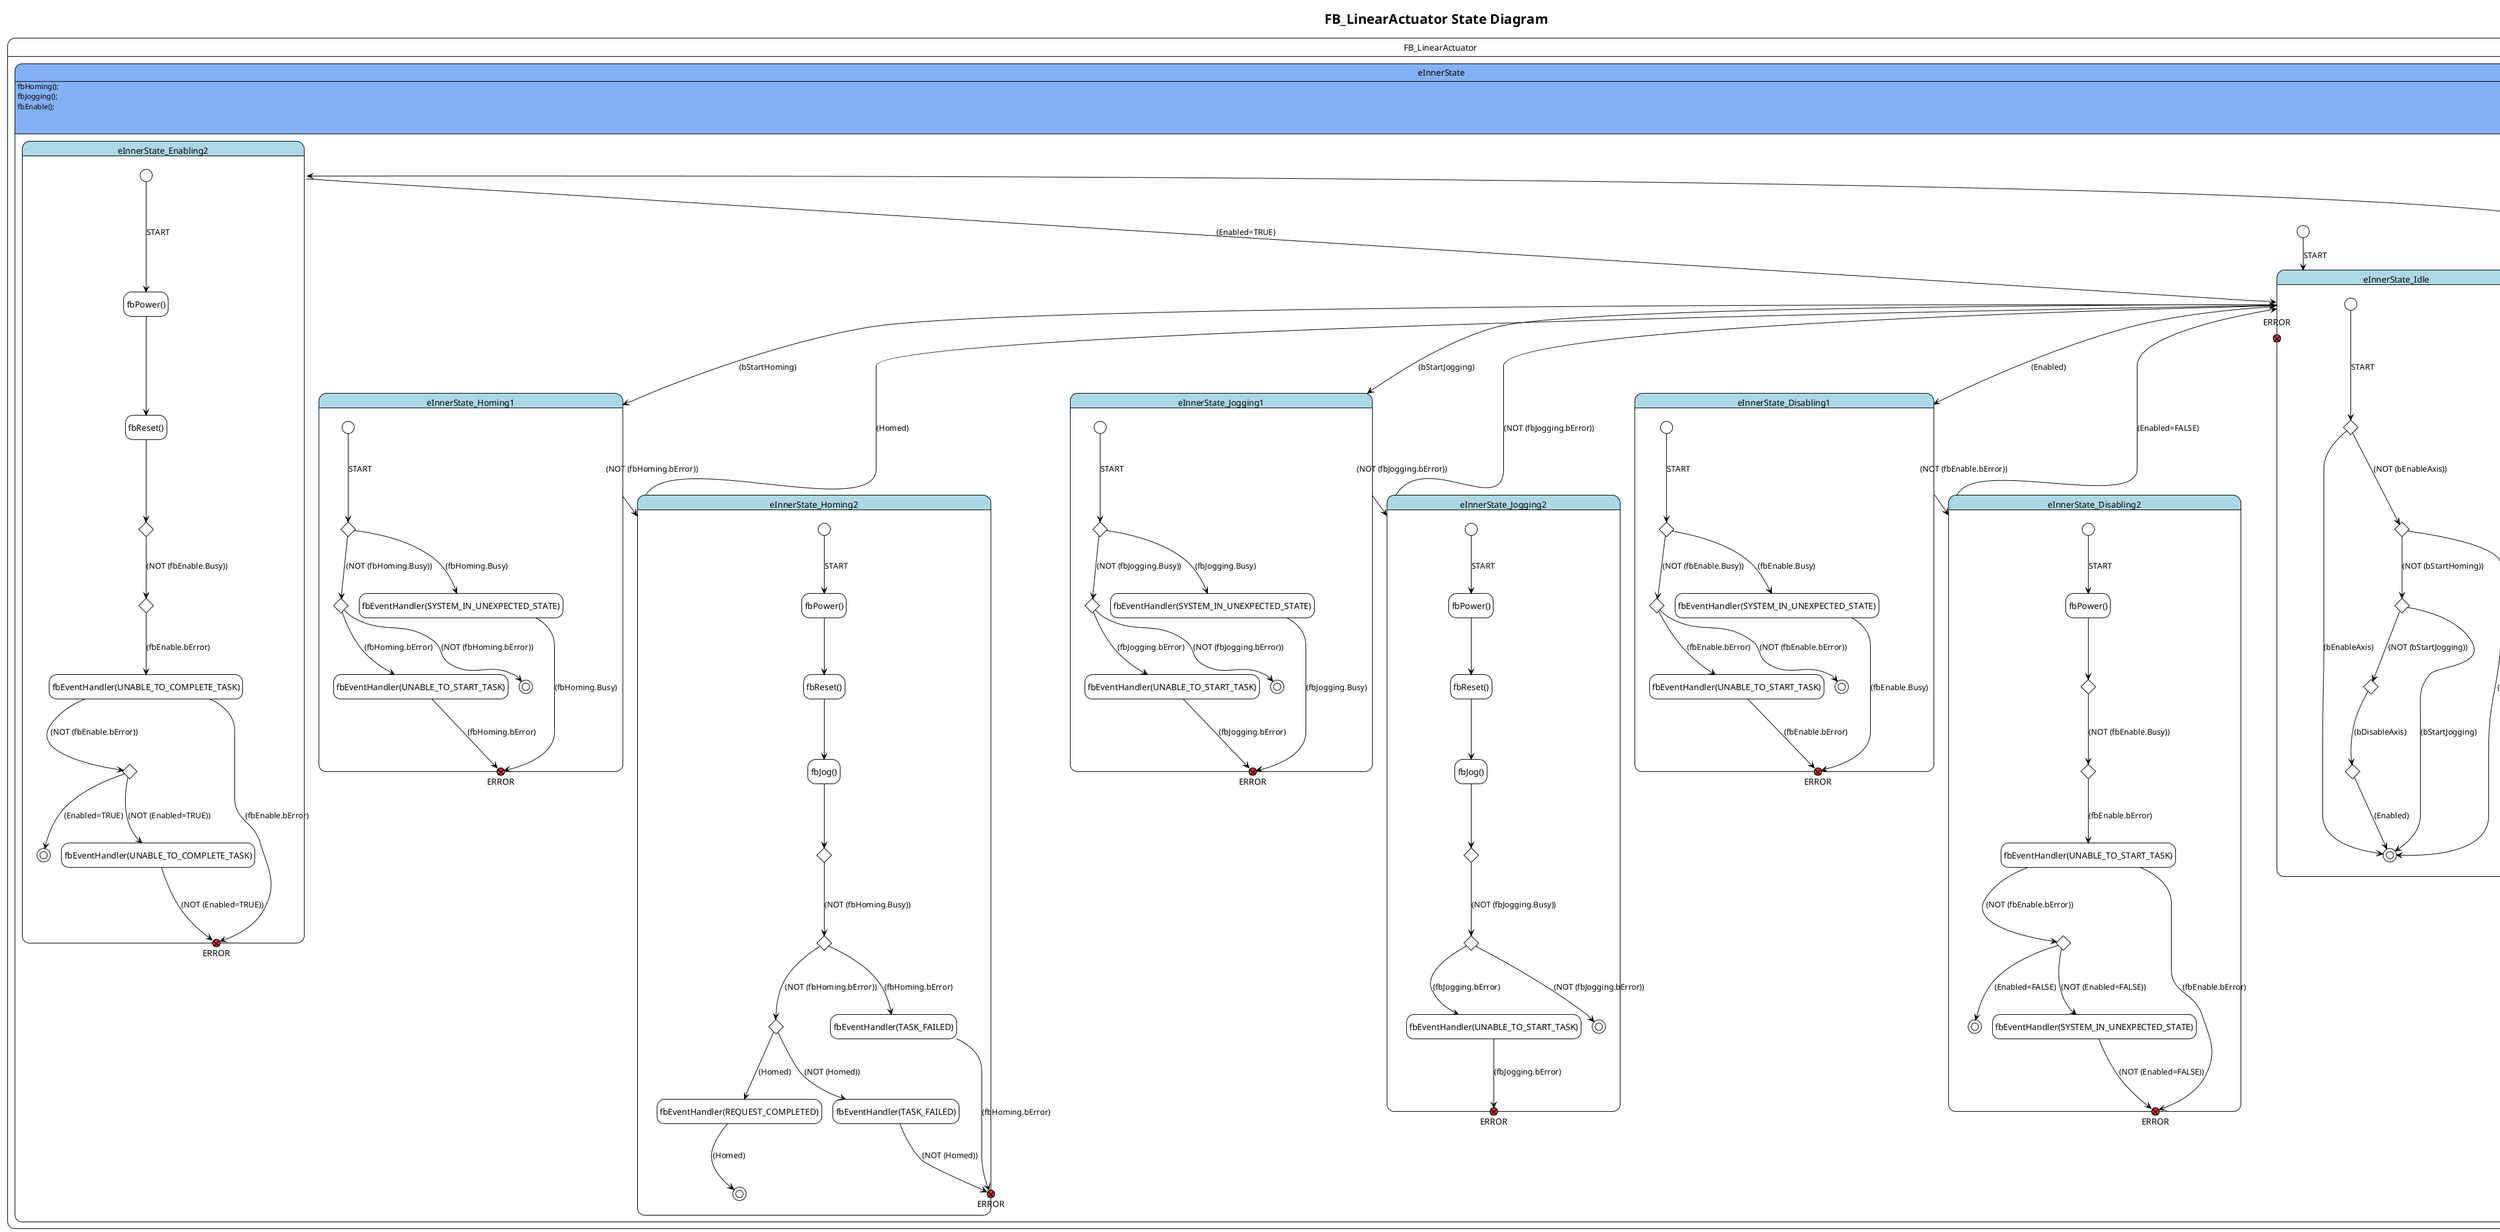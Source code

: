 @startuml State Diagram

!theme plain
'skin rose
'left to right direction
hide empty description
'!theme reddress-lightgreen
title FB_LinearActuator State Diagram



state FB_LinearActuator{

state eInnerState #84b1f5 {
	[*] --> eInnerState_Idle : START
	state eInnerState_Idle #lightblue {
state "ERROR" as eInnerState_Idle_ERROR <<exitPoint>> #ff3333
	state eInnerState_Idle_Node_0 <<choice>>
	[*] ---> eInnerState_Idle_Node_0 : START
	eInnerState_Idle_Node_0 ---> [*] : (bEnableAxis)
	state eInnerState_Idle_Node_1 <<choice>>
	eInnerState_Idle_Node_1 ---> [*] : (bStartHoming)
	state eInnerState_Idle_Node_2 <<choice>>
	eInnerState_Idle_Node_2 ---> [*] : (bStartJogging)
	state eInnerState_Idle_Node_3 <<choice>>
		state eInnerState_Idle_Node_4 <<choice>>
	eInnerState_Idle_Node_4 ---> [*] : (Enabled)
	}
	state eInnerState_Enabling1 #lightblue {
state "ERROR" as eInnerState_Enabling1_ERROR <<exitPoint>> #ff3333
	state eInnerState_Enabling1_Node_0 <<choice>>
	[*] ---> eInnerState_Enabling1_Node_0 : START
	state "fbEventHandler(SYSTEM_IN_UNEXPECTED_STATE)" as eInnerState_Enabling1_Node_1 
		state eInnerState_Enabling1_Node_2 <<choice>>
		state "fbEventHandler(UNABLE_TO_START_TASK)" as eInnerState_Enabling1_Node_3 
	eInnerState_Enabling1_Node_2 ---> [*] : (NOT (fbEnable.bError))
	}
	state eInnerState_Enabling2 #lightblue {
state "ERROR" as eInnerState_Enabling2_ERROR <<exitPoint>> #ff3333
	state "fbPower()" as eInnerState_Enabling2_Node_0 
	[*] ---> eInnerState_Enabling2_Node_0 : START
	state "fbReset()" as eInnerState_Enabling2_Node_1 
		state eInnerState_Enabling2_Node_2 <<choice>>
			state eInnerState_Enabling2_Node_3 <<choice>>
			state "fbEventHandler(UNABLE_TO_COMPLETE_TASK)" as eInnerState_Enabling2_Node_4 
			state eInnerState_Enabling2_Node_5 <<choice>>
	eInnerState_Enabling2_Node_5 ---> [*] : (Enabled=TRUE)
			state "fbEventHandler(UNABLE_TO_COMPLETE_TASK)" as eInnerState_Enabling2_Node_6 
	}
	state eInnerState_Homing1 #lightblue {
state "ERROR" as eInnerState_Homing1_ERROR <<exitPoint>> #ff3333
	state eInnerState_Homing1_Node_0 <<choice>>
	[*] ---> eInnerState_Homing1_Node_0 : START
	state "fbEventHandler(SYSTEM_IN_UNEXPECTED_STATE)" as eInnerState_Homing1_Node_1 
		state eInnerState_Homing1_Node_2 <<choice>>
		state "fbEventHandler(UNABLE_TO_START_TASK)" as eInnerState_Homing1_Node_3 
	eInnerState_Homing1_Node_2 ---> [*] : (NOT (fbHoming.bError))
	}
	state eInnerState_Homing2 #lightblue {
state "ERROR" as eInnerState_Homing2_ERROR <<exitPoint>> #ff3333
	state "fbPower()" as eInnerState_Homing2_Node_0 
	[*] ---> eInnerState_Homing2_Node_0 : START
	state "fbReset()" as eInnerState_Homing2_Node_1 
	state "fbJog()" as eInnerState_Homing2_Node_2 
		state eInnerState_Homing2_Node_3 <<choice>>
			state eInnerState_Homing2_Node_4 <<choice>>
			state "fbEventHandler(TASK_FAILED)" as eInnerState_Homing2_Node_5 
				state eInnerState_Homing2_Node_6 <<choice>>
				state "fbEventHandler(REQUEST_COMPLETED)" as eInnerState_Homing2_Node_7 
	eInnerState_Homing2_Node_7 ---> [*] : (Homed)
				state "fbEventHandler(TASK_FAILED)" as eInnerState_Homing2_Node_8 
	}
	state eInnerState_Jogging1 #lightblue {
state "ERROR" as eInnerState_Jogging1_ERROR <<exitPoint>> #ff3333
	state eInnerState_Jogging1_Node_0 <<choice>>
	[*] ---> eInnerState_Jogging1_Node_0 : START
	state "fbEventHandler(SYSTEM_IN_UNEXPECTED_STATE)" as eInnerState_Jogging1_Node_1 
		state eInnerState_Jogging1_Node_2 <<choice>>
		state "fbEventHandler(UNABLE_TO_START_TASK)" as eInnerState_Jogging1_Node_3 
	eInnerState_Jogging1_Node_2 ---> [*] : (NOT (fbJogging.bError))
	}
	state eInnerState_Jogging2 #lightblue {
state "ERROR" as eInnerState_Jogging2_ERROR <<exitPoint>> #ff3333
	state "fbPower()" as eInnerState_Jogging2_Node_0 
	[*] ---> eInnerState_Jogging2_Node_0 : START
	state "fbReset()" as eInnerState_Jogging2_Node_1 
	state "fbJog()" as eInnerState_Jogging2_Node_2 
		state eInnerState_Jogging2_Node_3 <<choice>>
			state eInnerState_Jogging2_Node_4 <<choice>>
			state "fbEventHandler(UNABLE_TO_START_TASK)" as eInnerState_Jogging2_Node_5 
	eInnerState_Jogging2_Node_4 ---> [*] : (NOT (fbJogging.bError))
	}
	state eInnerState_MovingAbs #lightblue {
state "ERROR" as eInnerState_MovingAbs_ERROR <<exitPoint>> #ff3333
	}
	state eInnerState_Disabling1 #lightblue {
state "ERROR" as eInnerState_Disabling1_ERROR <<exitPoint>> #ff3333
	state eInnerState_Disabling1_Node_0 <<choice>>
	[*] ---> eInnerState_Disabling1_Node_0 : START
	state "fbEventHandler(SYSTEM_IN_UNEXPECTED_STATE)" as eInnerState_Disabling1_Node_1 
		state eInnerState_Disabling1_Node_2 <<choice>>
		state "fbEventHandler(UNABLE_TO_START_TASK)" as eInnerState_Disabling1_Node_3 
	eInnerState_Disabling1_Node_2 ---> [*] : (NOT (fbEnable.bError))
	}
	state eInnerState_Disabling2 #lightblue {
state "ERROR" as eInnerState_Disabling2_ERROR <<exitPoint>> #ff3333
	state "fbPower()" as eInnerState_Disabling2_Node_0 
	[*] ---> eInnerState_Disabling2_Node_0 : START
		state eInnerState_Disabling2_Node_1 <<choice>>
			state eInnerState_Disabling2_Node_2 <<choice>>
			state "fbEventHandler(UNABLE_TO_START_TASK)" as eInnerState_Disabling2_Node_3 
			state eInnerState_Disabling2_Node_4 <<choice>>
	eInnerState_Disabling2_Node_4 ---> [*] : (Enabled=FALSE)
			state "fbEventHandler(SYSTEM_IN_UNEXPECTED_STATE)" as eInnerState_Disabling2_Node_5 
	}
	}
	eInnerState_Idle ---> eInnerState_Enabling1 : (bEnableAxis)
	eInnerState_Idle_Node_0 ---> eInnerState_Idle_Node_1 : (NOT (bEnableAxis))
	eInnerState_Idle ---> eInnerState_Homing1 : (bStartHoming)
	eInnerState_Idle_Node_1 ---> eInnerState_Idle_Node_2 : (NOT (bStartHoming))
	eInnerState_Idle ---> eInnerState_Jogging1 : (bStartJogging)
	eInnerState_Idle_Node_2 ---> eInnerState_Idle_Node_3 : (NOT (bStartJogging))
	eInnerState_Idle_Node_3 ---> eInnerState_Idle_Node_4 : (bDisableAxis)
	eInnerState_Idle ---> eInnerState_Disabling1 : (Enabled)
	eInnerState_Enabling1_Node_0 ---> eInnerState_Enabling1_Node_1 : (fbEnable.Busy)
	eInnerState_Enabling1_Node_1 ---> eInnerState_Enabling1_ERROR : (fbEnable.Busy)
	eInnerState_Enabling1_Node_0 ---> eInnerState_Enabling1_Node_2 : (NOT (fbEnable.Busy))
	eInnerState_Enabling1_Node_2 ---> eInnerState_Enabling1_Node_3 : (fbEnable.bError)
	eInnerState_Enabling1_Node_3 ---> eInnerState_Enabling1_ERROR : (fbEnable.bError)
	eInnerState_Enabling1 ---> eInnerState_Enabling2 : (NOT (fbEnable.bError))
	eInnerState_Enabling2_Node_0 ---> eInnerState_Enabling2_Node_1
	eInnerState_Enabling2_Node_1 ---> eInnerState_Enabling2_Node_2
	eInnerState_Enabling2_Node_2 ---> eInnerState_Enabling2_Node_3 : (NOT (fbEnable.Busy))
	eInnerState_Enabling2_Node_3 ---> eInnerState_Enabling2_Node_4 : (fbEnable.bError)
	eInnerState_Enabling2_Node_4 ---> eInnerState_Enabling2_ERROR : (fbEnable.bError)
	eInnerState_Enabling2_Node_4 ---> eInnerState_Enabling2_Node_5 : (NOT (fbEnable.bError))
	eInnerState_Enabling2 ---> eInnerState_Idle : (Enabled=TRUE)
	eInnerState_Enabling2_Node_5 ---> eInnerState_Enabling2_Node_6 : (NOT (Enabled=TRUE))
	eInnerState_Enabling2_Node_6 ---> eInnerState_Enabling2_ERROR : (NOT (Enabled=TRUE))
	eInnerState_Homing1_Node_0 ---> eInnerState_Homing1_Node_1 : (fbHoming.Busy)
	eInnerState_Homing1_Node_1 ---> eInnerState_Homing1_ERROR : (fbHoming.Busy)
	eInnerState_Homing1_Node_0 ---> eInnerState_Homing1_Node_2 : (NOT (fbHoming.Busy))
	eInnerState_Homing1_Node_2 ---> eInnerState_Homing1_Node_3 : (fbHoming.bError)
	eInnerState_Homing1_Node_3 ---> eInnerState_Homing1_ERROR : (fbHoming.bError)
	eInnerState_Homing1 ---> eInnerState_Homing2 : (NOT (fbHoming.bError))
	eInnerState_Homing2_Node_0 ---> eInnerState_Homing2_Node_1
	eInnerState_Homing2_Node_1 ---> eInnerState_Homing2_Node_2
	eInnerState_Homing2_Node_2 ---> eInnerState_Homing2_Node_3
	eInnerState_Homing2_Node_3 ---> eInnerState_Homing2_Node_4 : (NOT (fbHoming.Busy))
	eInnerState_Homing2_Node_4 ---> eInnerState_Homing2_Node_5 : (fbHoming.bError)
	eInnerState_Homing2_Node_5 ---> eInnerState_Homing2_ERROR : (fbHoming.bError)
	eInnerState_Homing2_Node_4 ---> eInnerState_Homing2_Node_6 : (NOT (fbHoming.bError))
	eInnerState_Homing2_Node_6 ---> eInnerState_Homing2_Node_7 : (Homed)
	eInnerState_Homing2 ---> eInnerState_Idle : (Homed)
	eInnerState_Homing2_Node_6 ---> eInnerState_Homing2_Node_8 : (NOT (Homed))
	eInnerState_Homing2_Node_8 ---> eInnerState_Homing2_ERROR : (NOT (Homed))
	eInnerState_Jogging1_Node_0 ---> eInnerState_Jogging1_Node_1 : (fbJogging.Busy)
	eInnerState_Jogging1_Node_1 ---> eInnerState_Jogging1_ERROR : (fbJogging.Busy)
	eInnerState_Jogging1_Node_0 ---> eInnerState_Jogging1_Node_2 : (NOT (fbJogging.Busy))
	eInnerState_Jogging1_Node_2 ---> eInnerState_Jogging1_Node_3 : (fbJogging.bError)
	eInnerState_Jogging1_Node_3 ---> eInnerState_Jogging1_ERROR : (fbJogging.bError)
	eInnerState_Jogging1 ---> eInnerState_Jogging2 : (NOT (fbJogging.bError))
	eInnerState_Jogging2_Node_0 ---> eInnerState_Jogging2_Node_1
	eInnerState_Jogging2_Node_1 ---> eInnerState_Jogging2_Node_2
	eInnerState_Jogging2_Node_2 ---> eInnerState_Jogging2_Node_3
	eInnerState_Jogging2_Node_3 ---> eInnerState_Jogging2_Node_4 : (NOT (fbJogging.Busy))
	eInnerState_Jogging2_Node_4 ---> eInnerState_Jogging2_Node_5 : (fbJogging.bError)
	eInnerState_Jogging2_Node_5 ---> eInnerState_Jogging2_ERROR : (fbJogging.bError)
	eInnerState_Jogging2 ---> eInnerState_Idle : (NOT (fbJogging.bError))
	eInnerState_Disabling1_Node_0 ---> eInnerState_Disabling1_Node_1 : (fbEnable.Busy)
	eInnerState_Disabling1_Node_1 ---> eInnerState_Disabling1_ERROR : (fbEnable.Busy)
	eInnerState_Disabling1_Node_0 ---> eInnerState_Disabling1_Node_2 : (NOT (fbEnable.Busy))
	eInnerState_Disabling1_Node_2 ---> eInnerState_Disabling1_Node_3 : (fbEnable.bError)
	eInnerState_Disabling1_Node_3 ---> eInnerState_Disabling1_ERROR : (fbEnable.bError)
	eInnerState_Disabling1 ---> eInnerState_Disabling2 : (NOT (fbEnable.bError))
	eInnerState_Disabling2_Node_0 ---> eInnerState_Disabling2_Node_1
	eInnerState_Disabling2_Node_1 ---> eInnerState_Disabling2_Node_2 : (NOT (fbEnable.Busy))
	eInnerState_Disabling2_Node_2 ---> eInnerState_Disabling2_Node_3 : (fbEnable.bError)
	eInnerState_Disabling2_Node_3 ---> eInnerState_Disabling2_ERROR : (fbEnable.bError)
	eInnerState_Disabling2_Node_3 ---> eInnerState_Disabling2_Node_4 : (NOT (fbEnable.bError))
	eInnerState_Disabling2 ---> eInnerState_Idle : (Enabled=FALSE)
	eInnerState_Disabling2_Node_4 ---> eInnerState_Disabling2_Node_5 : (NOT (Enabled=FALSE))
	eInnerState_Disabling2_Node_5 ---> eInnerState_Disabling2_ERROR : (NOT (Enabled=FALSE))
eInnerState : fbHoming();\nfbJogging();\nfbEnable();\n
eInnerState : 


}

@enduml

